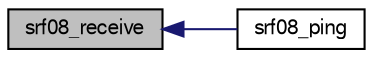 digraph "srf08_receive"
{
  edge [fontname="FreeSans",fontsize="10",labelfontname="FreeSans",labelfontsize="10"];
  node [fontname="FreeSans",fontsize="10",shape=record];
  rankdir="LR";
  Node1 [label="srf08_receive",height=0.2,width=0.4,color="black", fillcolor="grey75", style="filled", fontcolor="black"];
  Node1 -> Node2 [dir="back",color="midnightblue",fontsize="10",style="solid",fontname="FreeSans"];
  Node2 [label="srf08_ping",height=0.2,width=0.4,color="black", fillcolor="white", style="filled",URL="$alt__srf08_8h.html#a84cc118611bbe56b3d88561488f86819"];
}
